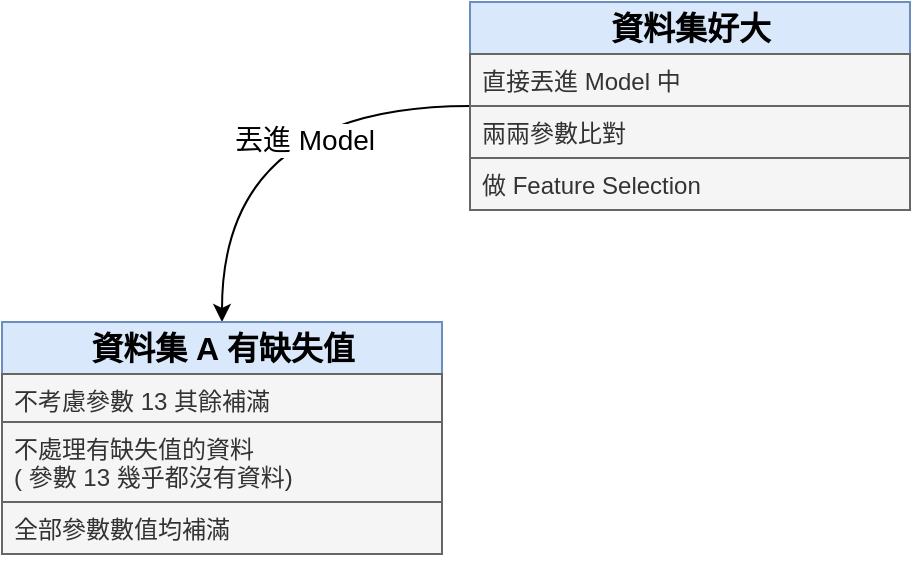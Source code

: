 <mxfile version="26.2.2">
  <diagram name="第 1 页" id="t4nXpEG4UmCVALgmbcxh">
    <mxGraphModel dx="1638" dy="1013" grid="1" gridSize="10" guides="1" tooltips="1" connect="1" arrows="1" fold="1" page="1" pageScale="1" pageWidth="827" pageHeight="1169" math="0" shadow="0">
      <root>
        <mxCell id="0" />
        <mxCell id="1" parent="0" />
        <mxCell id="2QlJ33sq4UzQhBC_yE_C-11" style="edgeStyle=orthogonalEdgeStyle;rounded=0;orthogonalLoop=1;jettySize=auto;html=1;entryX=0.5;entryY=0;entryDx=0;entryDy=0;curved=1;" parent="1" source="2QlJ33sq4UzQhBC_yE_C-1" target="2QlJ33sq4UzQhBC_yE_C-7" edge="1">
          <mxGeometry relative="1" as="geometry" />
        </mxCell>
        <mxCell id="2QlJ33sq4UzQhBC_yE_C-13" value="&lt;font style=&quot;font-size: 14px;&quot;&gt;丟進 Model&lt;/font&gt;" style="edgeLabel;html=1;align=center;verticalAlign=middle;resizable=0;points=[];" parent="2QlJ33sq4UzQhBC_yE_C-11" vertex="1" connectable="0">
          <mxGeometry x="-0.279" y="17" relative="1" as="geometry">
            <mxPoint as="offset" />
          </mxGeometry>
        </mxCell>
        <mxCell id="2QlJ33sq4UzQhBC_yE_C-1" value="&lt;b&gt;&lt;font style=&quot;font-size: 16px;&quot;&gt;資料集好大&lt;/font&gt;&lt;/b&gt;" style="swimlane;fontStyle=0;childLayout=stackLayout;horizontal=1;startSize=26;fillColor=#dae8fc;horizontalStack=0;resizeParent=1;resizeParentMax=0;resizeLast=0;collapsible=1;marginBottom=0;html=1;strokeColor=#6c8ebf;" parent="1" vertex="1">
          <mxGeometry x="304" y="30" width="220" height="104" as="geometry" />
        </mxCell>
        <mxCell id="2QlJ33sq4UzQhBC_yE_C-2" value="直接丟進 Model 中" style="text;align=left;verticalAlign=top;spacingLeft=4;spacingRight=4;overflow=hidden;rotatable=0;points=[[0,0.5],[1,0.5]];portConstraint=eastwest;whiteSpace=wrap;html=1;fillColor=#f5f5f5;strokeColor=#666666;fontColor=#333333;" parent="2QlJ33sq4UzQhBC_yE_C-1" vertex="1">
          <mxGeometry y="26" width="220" height="26" as="geometry" />
        </mxCell>
        <mxCell id="2QlJ33sq4UzQhBC_yE_C-3" value="兩兩參數比對" style="text;align=left;verticalAlign=top;spacingLeft=4;spacingRight=4;overflow=hidden;rotatable=0;points=[[0,0.5],[1,0.5]];portConstraint=eastwest;whiteSpace=wrap;html=1;fillColor=#f5f5f5;strokeColor=#666666;fontColor=#333333;" parent="2QlJ33sq4UzQhBC_yE_C-1" vertex="1">
          <mxGeometry y="52" width="220" height="26" as="geometry" />
        </mxCell>
        <mxCell id="2QlJ33sq4UzQhBC_yE_C-4" value="做 Feature Selection" style="text;align=left;verticalAlign=top;spacingLeft=4;spacingRight=4;overflow=hidden;rotatable=0;points=[[0,0.5],[1,0.5]];portConstraint=eastwest;whiteSpace=wrap;html=1;fillColor=#f5f5f5;strokeColor=#666666;fontColor=#333333;" parent="2QlJ33sq4UzQhBC_yE_C-1" vertex="1">
          <mxGeometry y="78" width="220" height="26" as="geometry" />
        </mxCell>
        <mxCell id="2QlJ33sq4UzQhBC_yE_C-7" value="&lt;span style=&quot;font-size: 16px;&quot;&gt;&lt;b&gt;資料集 A 有缺失值&lt;/b&gt;&lt;/span&gt;" style="swimlane;fontStyle=0;childLayout=stackLayout;horizontal=1;startSize=26;fillColor=#dae8fc;horizontalStack=0;resizeParent=1;resizeParentMax=0;resizeLast=0;collapsible=1;marginBottom=0;html=1;strokeColor=#6c8ebf;" parent="1" vertex="1">
          <mxGeometry x="70" y="190" width="220" height="116" as="geometry">
            <mxRectangle x="70" y="190" width="170" height="30" as="alternateBounds" />
          </mxGeometry>
        </mxCell>
        <mxCell id="2QlJ33sq4UzQhBC_yE_C-8" value="不考慮參數 13 其餘補滿" style="text;align=left;verticalAlign=top;spacingLeft=4;spacingRight=4;overflow=hidden;rotatable=0;points=[[0,0.5],[1,0.5]];portConstraint=eastwest;whiteSpace=wrap;html=1;fillColor=#f5f5f5;strokeColor=#666666;fontColor=#333333;" parent="2QlJ33sq4UzQhBC_yE_C-7" vertex="1">
          <mxGeometry y="26" width="220" height="24" as="geometry" />
        </mxCell>
        <mxCell id="2QlJ33sq4UzQhBC_yE_C-9" value="不處理有缺失值的資料&lt;div&gt;( 參數 13 幾乎都沒有資料)&lt;/div&gt;" style="text;align=left;verticalAlign=top;spacingLeft=4;spacingRight=4;overflow=hidden;rotatable=0;points=[[0,0.5],[1,0.5]];portConstraint=eastwest;whiteSpace=wrap;html=1;fillColor=#f5f5f5;strokeColor=#666666;fontColor=#333333;" parent="2QlJ33sq4UzQhBC_yE_C-7" vertex="1">
          <mxGeometry y="50" width="220" height="40" as="geometry" />
        </mxCell>
        <mxCell id="2QlJ33sq4UzQhBC_yE_C-10" value="全部參數數值均補滿" style="text;align=left;verticalAlign=top;spacingLeft=4;spacingRight=4;overflow=hidden;rotatable=0;points=[[0,0.5],[1,0.5]];portConstraint=eastwest;whiteSpace=wrap;html=1;fillColor=#f5f5f5;strokeColor=#666666;fontColor=#333333;" parent="2QlJ33sq4UzQhBC_yE_C-7" vertex="1">
          <mxGeometry y="90" width="220" height="26" as="geometry" />
        </mxCell>
      </root>
    </mxGraphModel>
  </diagram>
</mxfile>
